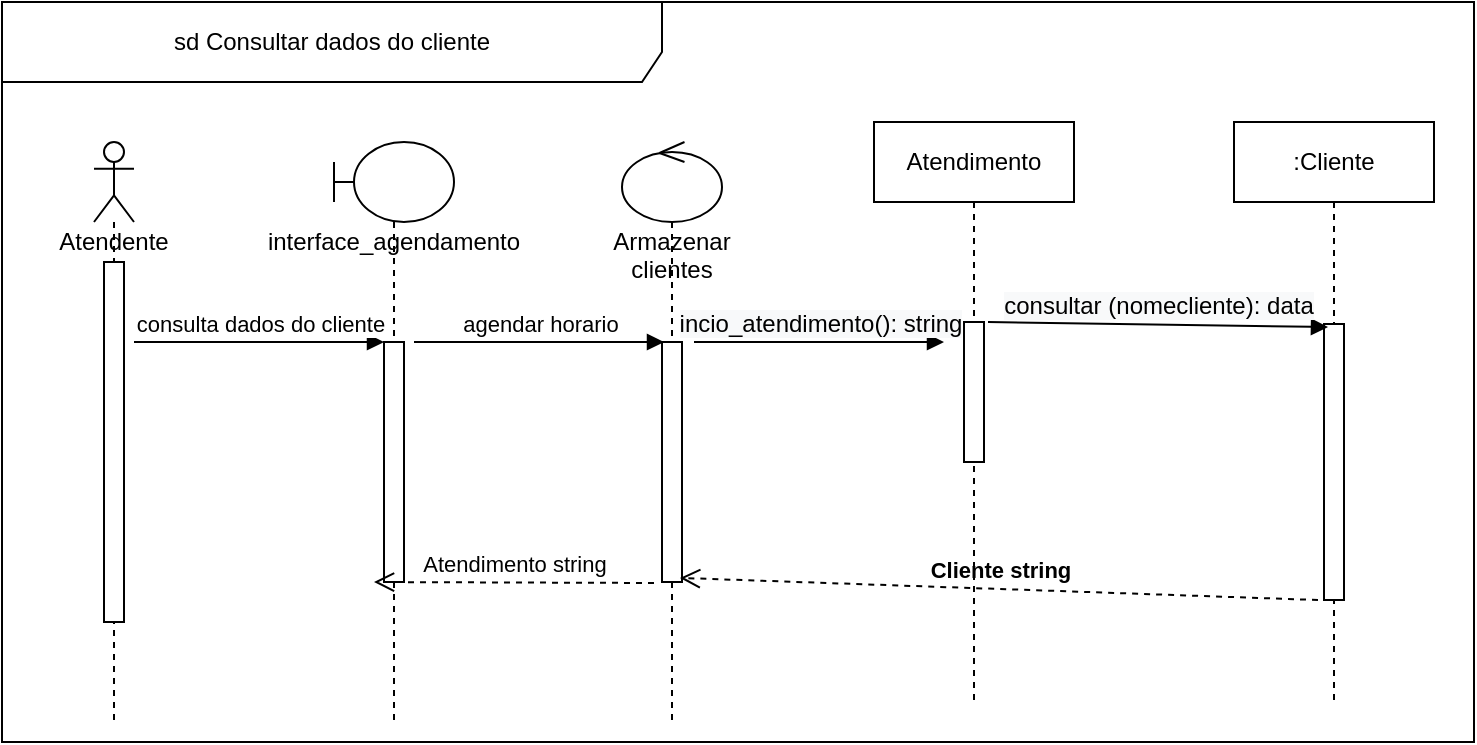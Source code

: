 <mxfile version="14.6.11" type="device"><diagram id="1484aKjv3Vfva7U9LJrS" name="Page-1"><mxGraphModel dx="1342" dy="614" grid="1" gridSize="10" guides="1" tooltips="1" connect="1" arrows="1" fold="1" page="1" pageScale="1" pageWidth="827" pageHeight="1169" math="0" shadow="0"><root><mxCell id="0"/><mxCell id="1" parent="0"/><mxCell id="1Sx451Kluv-4WssNdW1u-1" value="sd Consultar dados do cliente" style="shape=umlFrame;whiteSpace=wrap;html=1;width=330;height=40;" vertex="1" parent="1"><mxGeometry x="54" y="60" width="736" height="370" as="geometry"/></mxCell><mxCell id="1Sx451Kluv-4WssNdW1u-7" value=":Cliente" style="shape=umlLifeline;perimeter=lifelinePerimeter;whiteSpace=wrap;html=1;container=1;collapsible=0;recursiveResize=0;outlineConnect=0;" vertex="1" parent="1"><mxGeometry x="670" y="120" width="100" height="290" as="geometry"/></mxCell><mxCell id="1Sx451Kluv-4WssNdW1u-8" value="" style="html=1;points=[];perimeter=orthogonalPerimeter;" vertex="1" parent="1Sx451Kluv-4WssNdW1u-7"><mxGeometry x="45" y="101" width="10" height="138" as="geometry"/></mxCell><mxCell id="1Sx451Kluv-4WssNdW1u-9" value="interface_agendamento" style="shape=umlLifeline;participant=umlBoundary;perimeter=lifelinePerimeter;whiteSpace=wrap;html=1;container=1;collapsible=0;recursiveResize=0;verticalAlign=top;spacingTop=36;outlineConnect=0;" vertex="1" parent="1"><mxGeometry x="220" y="130" width="60" height="290" as="geometry"/></mxCell><mxCell id="1Sx451Kluv-4WssNdW1u-10" value="" style="html=1;points=[];perimeter=orthogonalPerimeter;" vertex="1" parent="1Sx451Kluv-4WssNdW1u-9"><mxGeometry x="25" y="100" width="10" height="120" as="geometry"/></mxCell><mxCell id="1Sx451Kluv-4WssNdW1u-11" value="&lt;span&gt;Armazenar clientes&lt;/span&gt;" style="shape=umlLifeline;participant=umlControl;perimeter=lifelinePerimeter;whiteSpace=wrap;html=1;container=1;collapsible=0;recursiveResize=0;verticalAlign=top;spacingTop=36;outlineConnect=0;" vertex="1" parent="1"><mxGeometry x="364" y="130" width="50" height="290" as="geometry"/></mxCell><mxCell id="1Sx451Kluv-4WssNdW1u-12" value="" style="html=1;points=[];perimeter=orthogonalPerimeter;" vertex="1" parent="1Sx451Kluv-4WssNdW1u-11"><mxGeometry x="20" y="100" width="10" height="120" as="geometry"/></mxCell><mxCell id="1Sx451Kluv-4WssNdW1u-13" value="Atendente" style="shape=umlLifeline;participant=umlActor;perimeter=lifelinePerimeter;whiteSpace=wrap;html=1;container=1;collapsible=0;recursiveResize=0;verticalAlign=top;spacingTop=36;outlineConnect=0;size=40;" vertex="1" parent="1"><mxGeometry x="100" y="130" width="20" height="290" as="geometry"/></mxCell><mxCell id="1Sx451Kluv-4WssNdW1u-14" value="" style="html=1;points=[];perimeter=orthogonalPerimeter;" vertex="1" parent="1Sx451Kluv-4WssNdW1u-13"><mxGeometry x="5" y="60" width="10" height="180" as="geometry"/></mxCell><mxCell id="1Sx451Kluv-4WssNdW1u-15" value="consulta dados do cliente" style="html=1;verticalAlign=bottom;endArrow=block;" edge="1" parent="1" target="1Sx451Kluv-4WssNdW1u-10"><mxGeometry width="80" relative="1" as="geometry"><mxPoint x="120" y="230" as="sourcePoint"/><mxPoint x="200" y="230" as="targetPoint"/></mxGeometry></mxCell><mxCell id="1Sx451Kluv-4WssNdW1u-16" value="agendar horario" style="html=1;verticalAlign=bottom;endArrow=block;" edge="1" parent="1"><mxGeometry width="80" relative="1" as="geometry"><mxPoint x="260" y="230" as="sourcePoint"/><mxPoint x="385" y="230" as="targetPoint"/></mxGeometry></mxCell><mxCell id="1Sx451Kluv-4WssNdW1u-17" value="&lt;span style=&quot;font-size: 12px ; text-align: left ; background-color: rgb(248 , 249 , 250)&quot;&gt;incio_atendimento()&lt;/span&gt;&lt;span style=&quot;font-size: 12px ; text-align: left ; background-color: rgb(248 , 249 , 250)&quot;&gt;: string&lt;/span&gt;" style="html=1;verticalAlign=bottom;endArrow=block;" edge="1" parent="1"><mxGeometry width="80" relative="1" as="geometry"><mxPoint x="400" y="230" as="sourcePoint"/><mxPoint x="525" y="230" as="targetPoint"/></mxGeometry></mxCell><mxCell id="1Sx451Kluv-4WssNdW1u-20" value="Cliente string" style="html=1;verticalAlign=bottom;endArrow=open;dashed=1;endSize=8;exitX=-0.3;exitY=1;exitDx=0;exitDy=0;exitPerimeter=0;fontStyle=1;entryX=0.9;entryY=0.983;entryDx=0;entryDy=0;entryPerimeter=0;" edge="1" parent="1" source="1Sx451Kluv-4WssNdW1u-8" target="1Sx451Kluv-4WssNdW1u-12"><mxGeometry relative="1" as="geometry"><mxPoint x="930" y="320" as="sourcePoint"/><mxPoint x="756" y="389.675" as="targetPoint"/></mxGeometry></mxCell><mxCell id="1Sx451Kluv-4WssNdW1u-22" value="Atendimento string" style="html=1;verticalAlign=bottom;endArrow=open;dashed=1;endSize=8;entryX=1;entryY=0.4;entryDx=0;entryDy=0;entryPerimeter=0;" edge="1" parent="1"><mxGeometry relative="1" as="geometry"><mxPoint x="380" y="350.5" as="sourcePoint"/><mxPoint x="240" y="350" as="targetPoint"/></mxGeometry></mxCell><mxCell id="1Sx451Kluv-4WssNdW1u-24" value="Atendimento" style="shape=umlLifeline;perimeter=lifelinePerimeter;whiteSpace=wrap;html=1;container=1;collapsible=0;recursiveResize=0;outlineConnect=0;" vertex="1" parent="1"><mxGeometry x="490" y="120" width="100" height="290" as="geometry"/></mxCell><mxCell id="1Sx451Kluv-4WssNdW1u-25" value="" style="html=1;points=[];perimeter=orthogonalPerimeter;" vertex="1" parent="1Sx451Kluv-4WssNdW1u-24"><mxGeometry x="45" y="100" width="10" height="70" as="geometry"/></mxCell><mxCell id="1Sx451Kluv-4WssNdW1u-36" value="&lt;span style=&quot;font-size: 12px ; text-align: left ; background-color: rgb(248 , 249 , 250)&quot;&gt;consultar (&lt;/span&gt;&lt;span style=&quot;font-size: 12px ; text-align: left ; background-color: rgb(248 , 249 , 250)&quot;&gt;nomecliente&lt;/span&gt;&lt;span style=&quot;font-size: 12px ; text-align: left ; background-color: rgb(248 , 249 , 250)&quot;&gt;): data&lt;/span&gt;" style="html=1;verticalAlign=bottom;endArrow=block;entryX=0.2;entryY=0.011;entryDx=0;entryDy=0;entryPerimeter=0;exitX=1.2;exitY=0;exitDx=0;exitDy=0;exitPerimeter=0;" edge="1" parent="1" source="1Sx451Kluv-4WssNdW1u-25" target="1Sx451Kluv-4WssNdW1u-8"><mxGeometry width="80" relative="1" as="geometry"><mxPoint x="754" y="216.95" as="sourcePoint"/><mxPoint x="754.53" y="236.4" as="targetPoint"/></mxGeometry></mxCell></root></mxGraphModel></diagram></mxfile>